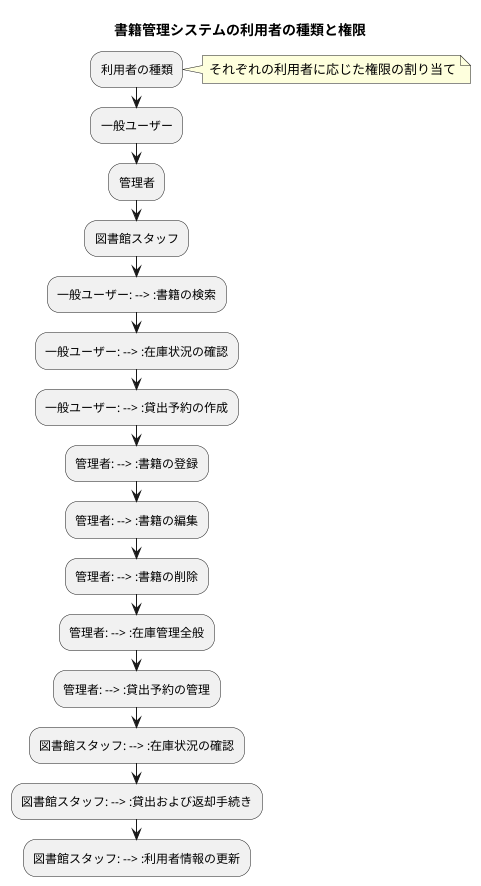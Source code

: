 @startuml
title 書籍管理システムの利用者の種類と権限

:利用者の種類;
note right
  それぞれの利用者に応じた権限の割り当て
end note

:一般ユーザー;
:管理者;
:図書館スタッフ;

:一般ユーザー: --> :書籍の検索;
:一般ユーザー: --> :在庫状況の確認;
:一般ユーザー: --> :貸出予約の作成;

:管理者: --> :書籍の登録;
:管理者: --> :書籍の編集;
:管理者: --> :書籍の削除;
:管理者: --> :在庫管理全般;
:管理者: --> :貸出予約の管理;

:図書館スタッフ: --> :在庫状況の確認;
:図書館スタッフ: --> :貸出および返却手続き;
:図書館スタッフ: --> :利用者情報の更新;

@enduml